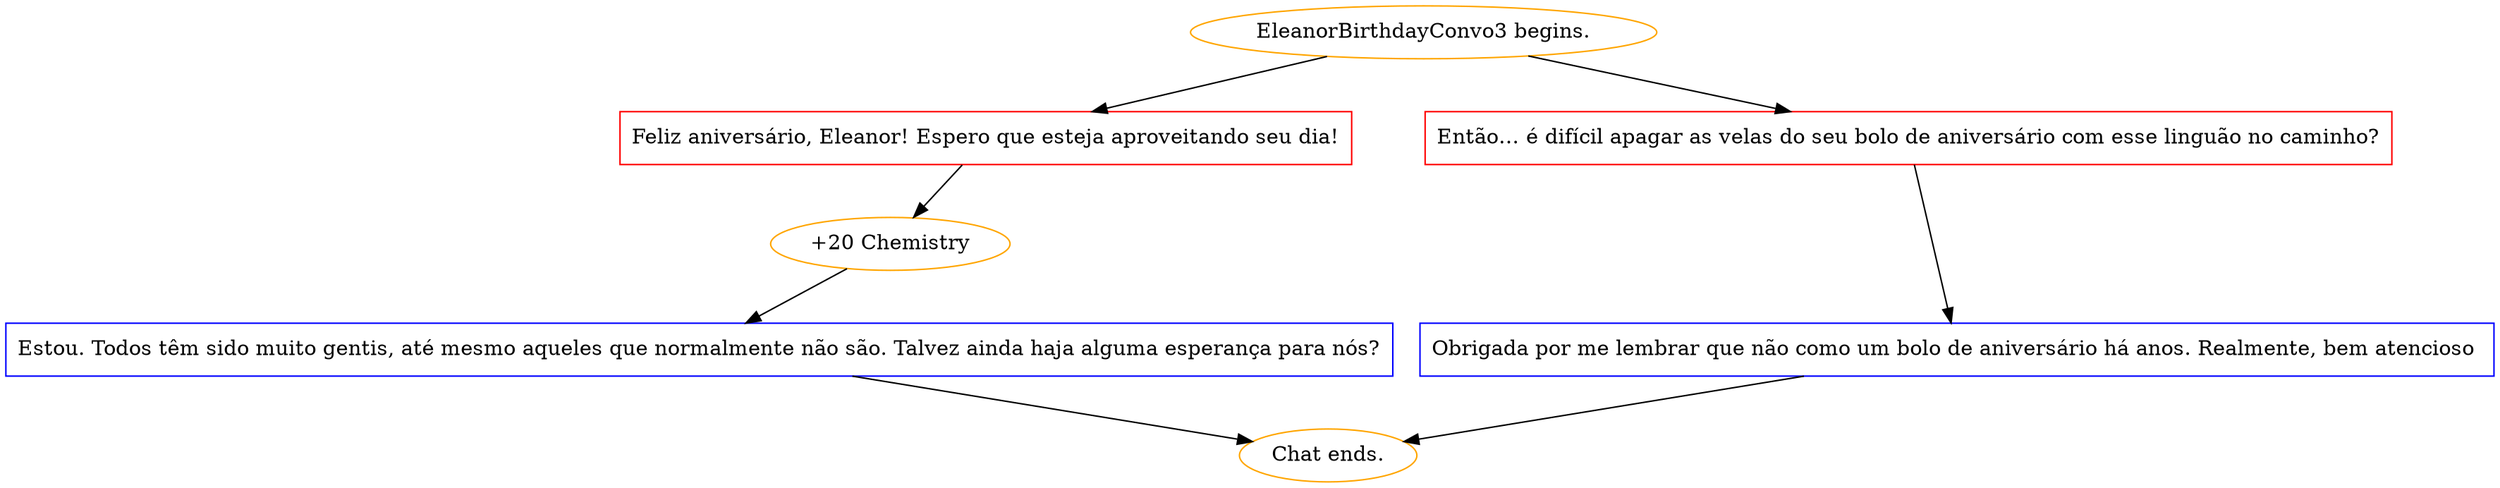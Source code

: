 digraph {
	"EleanorBirthdayConvo3 begins." [color=orange];
		"EleanorBirthdayConvo3 begins." -> j4100891073;
		"EleanorBirthdayConvo3 begins." -> j1479107001;
	j4100891073 [label="Feliz aniversário, Eleanor! Espero que esteja aproveitando seu dia!",shape=box,color=red];
		j4100891073 -> j633706400;
	j1479107001 [label="Então… é difícil apagar as velas do seu bolo de aniversário com esse linguão no caminho?",shape=box,color=red];
		j1479107001 -> j1514760273;
	j633706400 [label="+20 Chemistry",color=orange];
		j633706400 -> j435407794;
	j1514760273 [label="Obrigada por me lembrar que não como um bolo de aniversário há anos. Realmente, bem atencioso ",shape=box,color=blue];
		j1514760273 -> "Chat ends.";
	j435407794 [label="Estou. Todos têm sido muito gentis, até mesmo aqueles que normalmente não são. Talvez ainda haja alguma esperança para nós?",shape=box,color=blue];
		j435407794 -> "Chat ends.";
	"Chat ends." [color=orange];
}